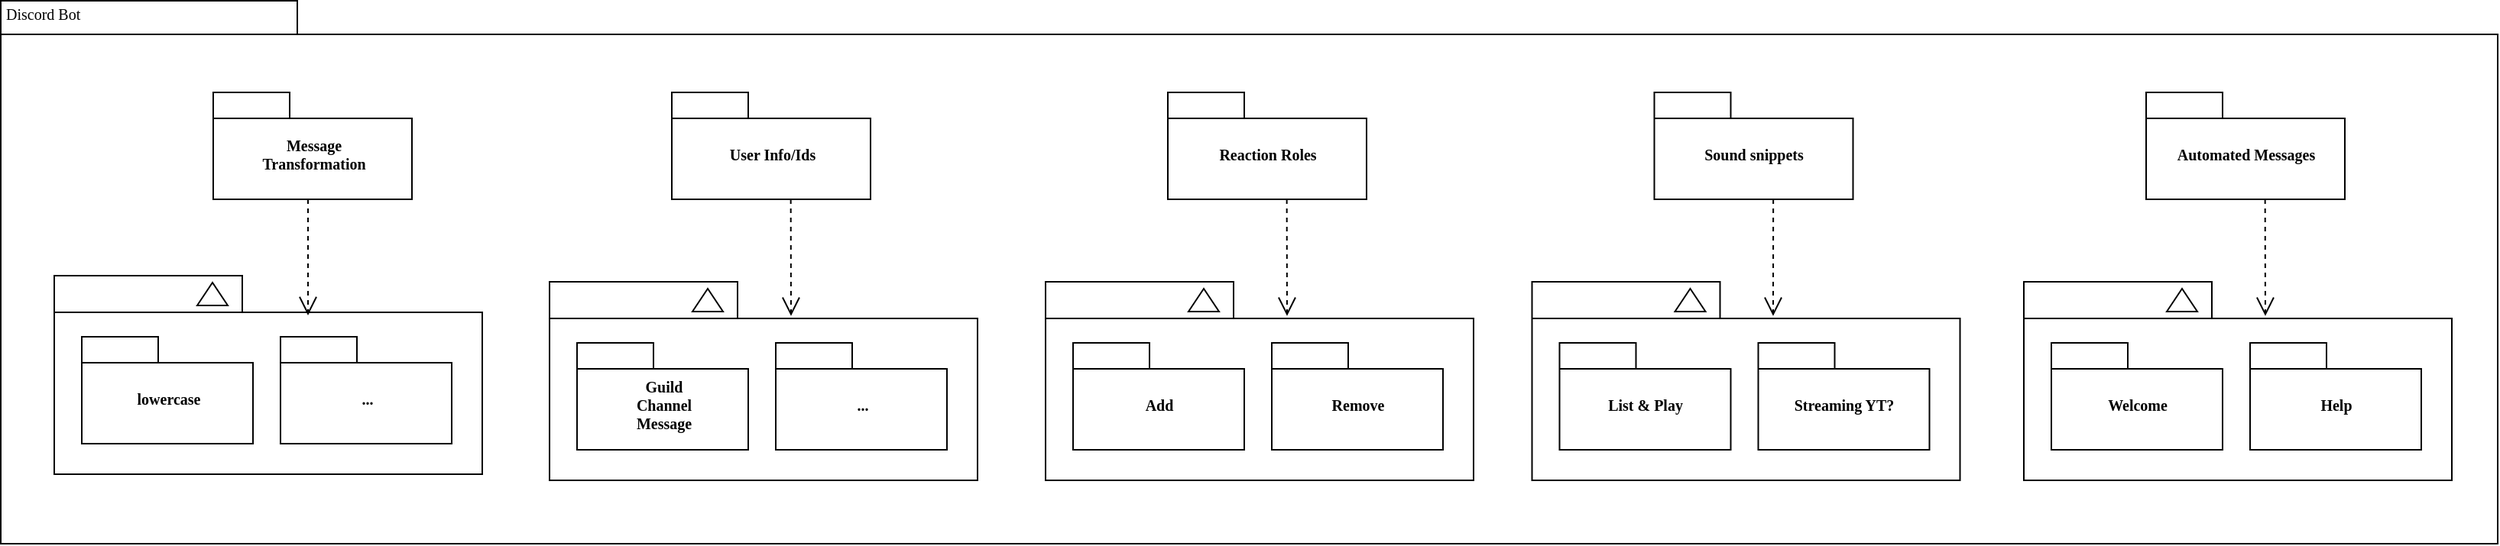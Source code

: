 <mxfile version="16.6.4" type="device"><diagram name="Page-1" id="b5b7bab2-c9e2-2cf4-8b2a-24fd1a2a6d21"><mxGraphModel dx="1298" dy="748" grid="1" gridSize="10" guides="1" tooltips="1" connect="1" arrows="1" fold="1" page="1" pageScale="1" pageWidth="827" pageHeight="1169" background="none" math="0" shadow="0"><root><mxCell id="0"/><mxCell id="1" parent="0"/><mxCell id="6e0c8c40b5770093-72" value="" style="shape=folder;fontStyle=1;spacingTop=10;tabWidth=194;tabHeight=22;tabPosition=left;html=1;rounded=0;shadow=0;comic=0;labelBackgroundColor=none;strokeWidth=1;fillColor=none;fontFamily=Verdana;fontSize=10;align=center;" parent="1" vertex="1"><mxGeometry x="326.5" y="114.5" width="1633.5" height="355.5" as="geometry"/></mxCell><mxCell id="6e0c8c40b5770093-6" value="" style="group" parent="1" vertex="1" connectable="0"><mxGeometry x="465.5" y="174.5" width="130" height="70" as="geometry"/></mxCell><mxCell id="6e0c8c40b5770093-4" value="Message&lt;br&gt;Transformation" style="shape=folder;fontStyle=1;spacingTop=10;tabWidth=50;tabHeight=17;tabPosition=left;html=1;rounded=0;shadow=0;comic=0;labelBackgroundColor=none;strokeWidth=1;fontFamily=Verdana;fontSize=10;align=center;" parent="6e0c8c40b5770093-6" vertex="1"><mxGeometry width="130" height="70" as="geometry"/></mxCell><mxCell id="6e0c8c40b5770093-7" value="" style="group" parent="1" vertex="1" connectable="0"><mxGeometry x="765.5" y="174.5" width="130" height="70" as="geometry"/></mxCell><mxCell id="6e0c8c40b5770093-8" value="User Info/Ids" style="shape=folder;fontStyle=1;spacingTop=10;tabWidth=50;tabHeight=17;tabPosition=left;html=1;rounded=0;shadow=0;comic=0;labelBackgroundColor=none;strokeWidth=1;fontFamily=Verdana;fontSize=10;align=center;" parent="6e0c8c40b5770093-7" vertex="1"><mxGeometry width="130" height="70" as="geometry"/></mxCell><mxCell id="6e0c8c40b5770093-18" value="" style="group" parent="1" vertex="1" connectable="0"><mxGeometry x="361.5" y="294.5" width="280" height="130" as="geometry"/></mxCell><mxCell id="6e0c8c40b5770093-11" value="" style="shape=folder;fontStyle=1;spacingTop=10;tabWidth=123;tabHeight=24;tabPosition=left;html=1;rounded=0;shadow=0;comic=0;labelBackgroundColor=none;strokeWidth=1;fontFamily=Verdana;fontSize=10;align=center;" parent="6e0c8c40b5770093-18" vertex="1"><mxGeometry width="280" height="130" as="geometry"/></mxCell><mxCell id="6e0c8c40b5770093-13" value="" style="triangle;whiteSpace=wrap;html=1;rounded=0;shadow=0;comic=0;labelBackgroundColor=none;strokeWidth=1;fontFamily=Verdana;fontSize=10;align=center;rotation=-90;" parent="6e0c8c40b5770093-18" vertex="1"><mxGeometry x="96" y="2" width="15" height="20" as="geometry"/></mxCell><mxCell id="6e0c8c40b5770093-15" value="lowercase" style="shape=folder;fontStyle=1;spacingTop=10;tabWidth=50;tabHeight=17;tabPosition=left;html=1;rounded=0;shadow=0;comic=0;labelBackgroundColor=none;strokeWidth=1;fontFamily=Verdana;fontSize=10;align=center;" parent="6e0c8c40b5770093-18" vertex="1"><mxGeometry x="18" y="40" width="112" height="70" as="geometry"/></mxCell><mxCell id="6e0c8c40b5770093-17" value="&lt;div&gt;...&lt;/div&gt;" style="shape=folder;fontStyle=1;spacingTop=10;tabWidth=50;tabHeight=17;tabPosition=left;html=1;rounded=0;shadow=0;comic=0;labelBackgroundColor=none;strokeWidth=1;fontFamily=Verdana;fontSize=10;align=center;" parent="6e0c8c40b5770093-18" vertex="1"><mxGeometry x="148" y="40" width="112" height="70" as="geometry"/></mxCell><mxCell id="6e0c8c40b5770093-19" value="" style="group" parent="1" vertex="1" connectable="0"><mxGeometry x="685.5" y="298.5" width="280" height="130" as="geometry"/></mxCell><mxCell id="6e0c8c40b5770093-20" value="" style="shape=folder;fontStyle=1;spacingTop=10;tabWidth=123;tabHeight=24;tabPosition=left;html=1;rounded=0;shadow=0;comic=0;labelBackgroundColor=none;strokeWidth=1;fontFamily=Verdana;fontSize=10;align=center;" parent="6e0c8c40b5770093-19" vertex="1"><mxGeometry width="280" height="130" as="geometry"/></mxCell><mxCell id="6e0c8c40b5770093-21" value="" style="triangle;whiteSpace=wrap;html=1;rounded=0;shadow=0;comic=0;labelBackgroundColor=none;strokeWidth=1;fontFamily=Verdana;fontSize=10;align=center;rotation=-90;" parent="6e0c8c40b5770093-19" vertex="1"><mxGeometry x="96" y="2" width="15" height="20" as="geometry"/></mxCell><mxCell id="6e0c8c40b5770093-22" value="Guild&lt;br&gt;Channel&lt;br&gt;Message" style="shape=folder;fontStyle=1;spacingTop=10;tabWidth=50;tabHeight=17;tabPosition=left;html=1;rounded=0;shadow=0;comic=0;labelBackgroundColor=none;strokeWidth=1;fontFamily=Verdana;fontSize=10;align=center;" parent="6e0c8c40b5770093-19" vertex="1"><mxGeometry x="18" y="40" width="112" height="70" as="geometry"/></mxCell><mxCell id="6e0c8c40b5770093-23" value="..." style="shape=folder;fontStyle=1;spacingTop=10;tabWidth=50;tabHeight=17;tabPosition=left;html=1;rounded=0;shadow=0;comic=0;labelBackgroundColor=none;strokeWidth=1;fontFamily=Verdana;fontSize=10;align=center;" parent="6e0c8c40b5770093-19" vertex="1"><mxGeometry x="148" y="40" width="112" height="70" as="geometry"/></mxCell><mxCell id="6e0c8c40b5770093-58" style="rounded=0;html=1;dashed=1;labelBackgroundColor=none;startFill=0;endArrow=open;endFill=0;endSize=10;fontFamily=Verdana;fontSize=10;entryX=0.592;entryY=0.2;entryPerimeter=0;edgeStyle=elbowEdgeStyle;" parent="1" source="6e0c8c40b5770093-4" target="6e0c8c40b5770093-11" edge="1"><mxGeometry relative="1" as="geometry"/></mxCell><mxCell id="6e0c8c40b5770093-59" style="rounded=0;html=1;dashed=1;labelBackgroundColor=none;startFill=0;endArrow=open;endFill=0;endSize=10;fontFamily=Verdana;fontSize=10;entryX=0.592;entryY=0.2;entryPerimeter=0;edgeStyle=elbowEdgeStyle;" parent="1" edge="1"><mxGeometry relative="1" as="geometry"><mxPoint x="843.328" y="244.5" as="sourcePoint"/><mxPoint x="843.328" y="320.845" as="targetPoint"/></mxGeometry></mxCell><mxCell id="6e0c8c40b5770093-73" value="Discord Bot" style="text;html=1;align=left;verticalAlign=top;spacingTop=-4;fontSize=10;fontFamily=Verdana" parent="1" vertex="1"><mxGeometry x="327.5" y="114.5" width="130" height="20" as="geometry"/></mxCell><mxCell id="H54LaucEIXG2dBpFSYzT-11" value="Reaction Roles" style="shape=folder;fontStyle=1;spacingTop=10;tabWidth=50;tabHeight=17;tabPosition=left;html=1;rounded=0;shadow=0;comic=0;labelBackgroundColor=none;strokeWidth=1;fontFamily=Verdana;fontSize=10;align=center;" vertex="1" parent="1"><mxGeometry x="1090" y="174.5" width="130" height="70" as="geometry"/></mxCell><mxCell id="H54LaucEIXG2dBpFSYzT-12" value="" style="group" vertex="1" connectable="0" parent="1"><mxGeometry x="1010" y="298.5" width="280" height="130" as="geometry"/></mxCell><mxCell id="H54LaucEIXG2dBpFSYzT-13" value="" style="shape=folder;fontStyle=1;spacingTop=10;tabWidth=123;tabHeight=24;tabPosition=left;html=1;rounded=0;shadow=0;comic=0;labelBackgroundColor=none;strokeWidth=1;fontFamily=Verdana;fontSize=10;align=center;" vertex="1" parent="H54LaucEIXG2dBpFSYzT-12"><mxGeometry width="280" height="130" as="geometry"/></mxCell><mxCell id="H54LaucEIXG2dBpFSYzT-14" value="" style="triangle;whiteSpace=wrap;html=1;rounded=0;shadow=0;comic=0;labelBackgroundColor=none;strokeWidth=1;fontFamily=Verdana;fontSize=10;align=center;rotation=-90;" vertex="1" parent="H54LaucEIXG2dBpFSYzT-12"><mxGeometry x="96" y="2" width="15" height="20" as="geometry"/></mxCell><mxCell id="H54LaucEIXG2dBpFSYzT-15" value="Add" style="shape=folder;fontStyle=1;spacingTop=10;tabWidth=50;tabHeight=17;tabPosition=left;html=1;rounded=0;shadow=0;comic=0;labelBackgroundColor=none;strokeWidth=1;fontFamily=Verdana;fontSize=10;align=center;" vertex="1" parent="H54LaucEIXG2dBpFSYzT-12"><mxGeometry x="18" y="40" width="112" height="70" as="geometry"/></mxCell><mxCell id="H54LaucEIXG2dBpFSYzT-16" value="Remove" style="shape=folder;fontStyle=1;spacingTop=10;tabWidth=50;tabHeight=17;tabPosition=left;html=1;rounded=0;shadow=0;comic=0;labelBackgroundColor=none;strokeWidth=1;fontFamily=Verdana;fontSize=10;align=center;" vertex="1" parent="H54LaucEIXG2dBpFSYzT-12"><mxGeometry x="148" y="40" width="112" height="70" as="geometry"/></mxCell><mxCell id="H54LaucEIXG2dBpFSYzT-17" style="rounded=0;html=1;dashed=1;labelBackgroundColor=none;startFill=0;endArrow=open;endFill=0;endSize=10;fontFamily=Verdana;fontSize=10;entryX=0.592;entryY=0.2;entryPerimeter=0;edgeStyle=elbowEdgeStyle;" edge="1" parent="1"><mxGeometry relative="1" as="geometry"><mxPoint x="1167.828" y="244.5" as="sourcePoint"/><mxPoint x="1167.828" y="320.845" as="targetPoint"/></mxGeometry></mxCell><mxCell id="H54LaucEIXG2dBpFSYzT-18" value="Sound snippets" style="shape=folder;fontStyle=1;spacingTop=10;tabWidth=50;tabHeight=17;tabPosition=left;html=1;rounded=0;shadow=0;comic=0;labelBackgroundColor=none;strokeWidth=1;fontFamily=Verdana;fontSize=10;align=center;" vertex="1" parent="1"><mxGeometry x="1408.25" y="174.5" width="130" height="70" as="geometry"/></mxCell><mxCell id="H54LaucEIXG2dBpFSYzT-19" value="" style="group" vertex="1" connectable="0" parent="1"><mxGeometry x="1328.25" y="298.5" width="280" height="130" as="geometry"/></mxCell><mxCell id="H54LaucEIXG2dBpFSYzT-20" value="" style="shape=folder;fontStyle=1;spacingTop=10;tabWidth=123;tabHeight=24;tabPosition=left;html=1;rounded=0;shadow=0;comic=0;labelBackgroundColor=none;strokeWidth=1;fontFamily=Verdana;fontSize=10;align=center;" vertex="1" parent="H54LaucEIXG2dBpFSYzT-19"><mxGeometry width="280" height="130" as="geometry"/></mxCell><mxCell id="H54LaucEIXG2dBpFSYzT-21" value="" style="triangle;whiteSpace=wrap;html=1;rounded=0;shadow=0;comic=0;labelBackgroundColor=none;strokeWidth=1;fontFamily=Verdana;fontSize=10;align=center;rotation=-90;" vertex="1" parent="H54LaucEIXG2dBpFSYzT-19"><mxGeometry x="96" y="2" width="15" height="20" as="geometry"/></mxCell><mxCell id="H54LaucEIXG2dBpFSYzT-22" value="List &amp;amp; Play" style="shape=folder;fontStyle=1;spacingTop=10;tabWidth=50;tabHeight=17;tabPosition=left;html=1;rounded=0;shadow=0;comic=0;labelBackgroundColor=none;strokeWidth=1;fontFamily=Verdana;fontSize=10;align=center;" vertex="1" parent="H54LaucEIXG2dBpFSYzT-19"><mxGeometry x="18" y="40" width="112" height="70" as="geometry"/></mxCell><mxCell id="H54LaucEIXG2dBpFSYzT-23" value="Streaming YT?" style="shape=folder;fontStyle=1;spacingTop=10;tabWidth=50;tabHeight=17;tabPosition=left;html=1;rounded=0;shadow=0;comic=0;labelBackgroundColor=none;strokeWidth=1;fontFamily=Verdana;fontSize=10;align=center;" vertex="1" parent="H54LaucEIXG2dBpFSYzT-19"><mxGeometry x="148" y="40" width="112" height="70" as="geometry"/></mxCell><mxCell id="H54LaucEIXG2dBpFSYzT-24" style="rounded=0;html=1;dashed=1;labelBackgroundColor=none;startFill=0;endArrow=open;endFill=0;endSize=10;fontFamily=Verdana;fontSize=10;entryX=0.592;entryY=0.2;entryPerimeter=0;edgeStyle=elbowEdgeStyle;" edge="1" parent="1"><mxGeometry relative="1" as="geometry"><mxPoint x="1486.078" y="244.5" as="sourcePoint"/><mxPoint x="1486.078" y="320.845" as="targetPoint"/></mxGeometry></mxCell><mxCell id="H54LaucEIXG2dBpFSYzT-25" value="Automated Messages" style="shape=folder;fontStyle=1;spacingTop=10;tabWidth=50;tabHeight=17;tabPosition=left;html=1;rounded=0;shadow=0;comic=0;labelBackgroundColor=none;strokeWidth=1;fontFamily=Verdana;fontSize=10;align=center;" vertex="1" parent="1"><mxGeometry x="1730" y="174.5" width="130" height="70" as="geometry"/></mxCell><mxCell id="H54LaucEIXG2dBpFSYzT-26" value="" style="group" vertex="1" connectable="0" parent="1"><mxGeometry x="1650" y="298.5" width="280" height="130" as="geometry"/></mxCell><mxCell id="H54LaucEIXG2dBpFSYzT-27" value="" style="shape=folder;fontStyle=1;spacingTop=10;tabWidth=123;tabHeight=24;tabPosition=left;html=1;rounded=0;shadow=0;comic=0;labelBackgroundColor=none;strokeWidth=1;fontFamily=Verdana;fontSize=10;align=center;" vertex="1" parent="H54LaucEIXG2dBpFSYzT-26"><mxGeometry width="280" height="130" as="geometry"/></mxCell><mxCell id="H54LaucEIXG2dBpFSYzT-28" value="" style="triangle;whiteSpace=wrap;html=1;rounded=0;shadow=0;comic=0;labelBackgroundColor=none;strokeWidth=1;fontFamily=Verdana;fontSize=10;align=center;rotation=-90;" vertex="1" parent="H54LaucEIXG2dBpFSYzT-26"><mxGeometry x="96" y="2" width="15" height="20" as="geometry"/></mxCell><mxCell id="H54LaucEIXG2dBpFSYzT-29" value="Welcome" style="shape=folder;fontStyle=1;spacingTop=10;tabWidth=50;tabHeight=17;tabPosition=left;html=1;rounded=0;shadow=0;comic=0;labelBackgroundColor=none;strokeWidth=1;fontFamily=Verdana;fontSize=10;align=center;" vertex="1" parent="H54LaucEIXG2dBpFSYzT-26"><mxGeometry x="18" y="40" width="112" height="70" as="geometry"/></mxCell><mxCell id="H54LaucEIXG2dBpFSYzT-30" value="Help" style="shape=folder;fontStyle=1;spacingTop=10;tabWidth=50;tabHeight=17;tabPosition=left;html=1;rounded=0;shadow=0;comic=0;labelBackgroundColor=none;strokeWidth=1;fontFamily=Verdana;fontSize=10;align=center;" vertex="1" parent="H54LaucEIXG2dBpFSYzT-26"><mxGeometry x="148" y="40" width="112" height="70" as="geometry"/></mxCell><mxCell id="H54LaucEIXG2dBpFSYzT-31" style="rounded=0;html=1;dashed=1;labelBackgroundColor=none;startFill=0;endArrow=open;endFill=0;endSize=10;fontFamily=Verdana;fontSize=10;entryX=0.592;entryY=0.2;entryPerimeter=0;edgeStyle=elbowEdgeStyle;" edge="1" parent="1"><mxGeometry relative="1" as="geometry"><mxPoint x="1807.828" y="244.5" as="sourcePoint"/><mxPoint x="1807.828" y="320.845" as="targetPoint"/></mxGeometry></mxCell></root></mxGraphModel></diagram></mxfile>